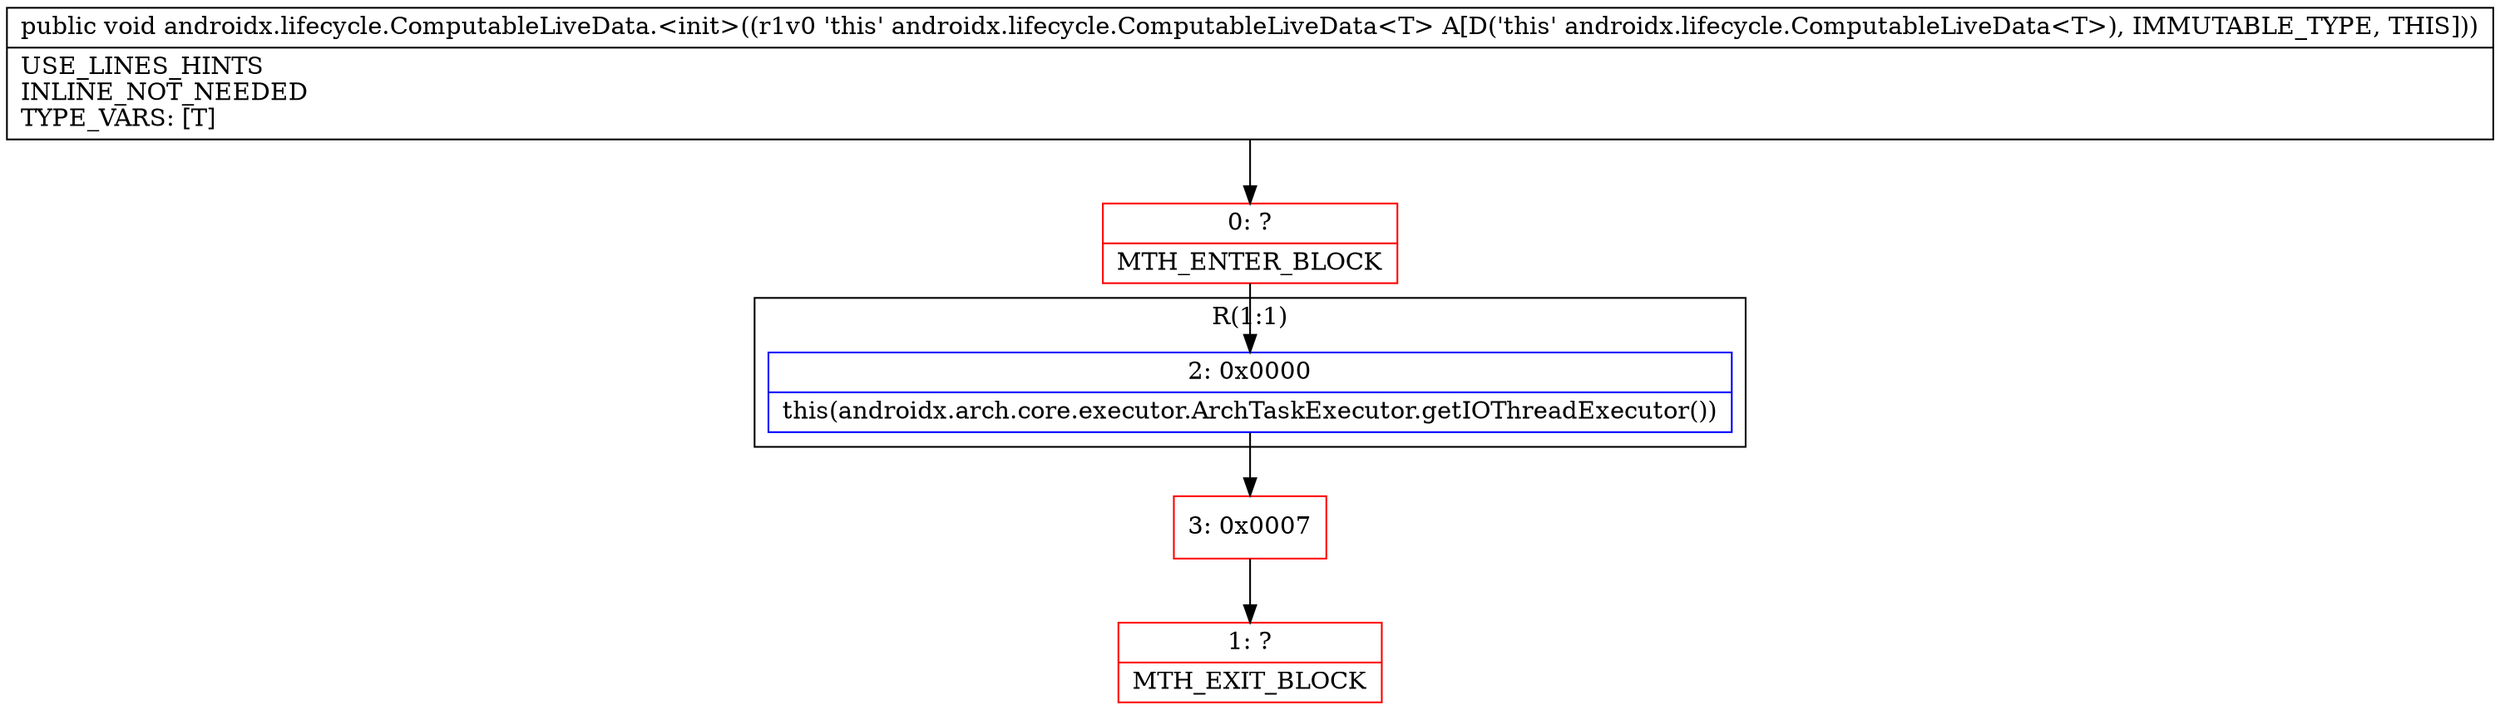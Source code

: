digraph "CFG forandroidx.lifecycle.ComputableLiveData.\<init\>()V" {
subgraph cluster_Region_2129725657 {
label = "R(1:1)";
node [shape=record,color=blue];
Node_2 [shape=record,label="{2\:\ 0x0000|this(androidx.arch.core.executor.ArchTaskExecutor.getIOThreadExecutor())\l}"];
}
Node_0 [shape=record,color=red,label="{0\:\ ?|MTH_ENTER_BLOCK\l}"];
Node_3 [shape=record,color=red,label="{3\:\ 0x0007}"];
Node_1 [shape=record,color=red,label="{1\:\ ?|MTH_EXIT_BLOCK\l}"];
MethodNode[shape=record,label="{public void androidx.lifecycle.ComputableLiveData.\<init\>((r1v0 'this' androidx.lifecycle.ComputableLiveData\<T\> A[D('this' androidx.lifecycle.ComputableLiveData\<T\>), IMMUTABLE_TYPE, THIS]))  | USE_LINES_HINTS\lINLINE_NOT_NEEDED\lTYPE_VARS: [T]\l}"];
MethodNode -> Node_0;Node_2 -> Node_3;
Node_0 -> Node_2;
Node_3 -> Node_1;
}

